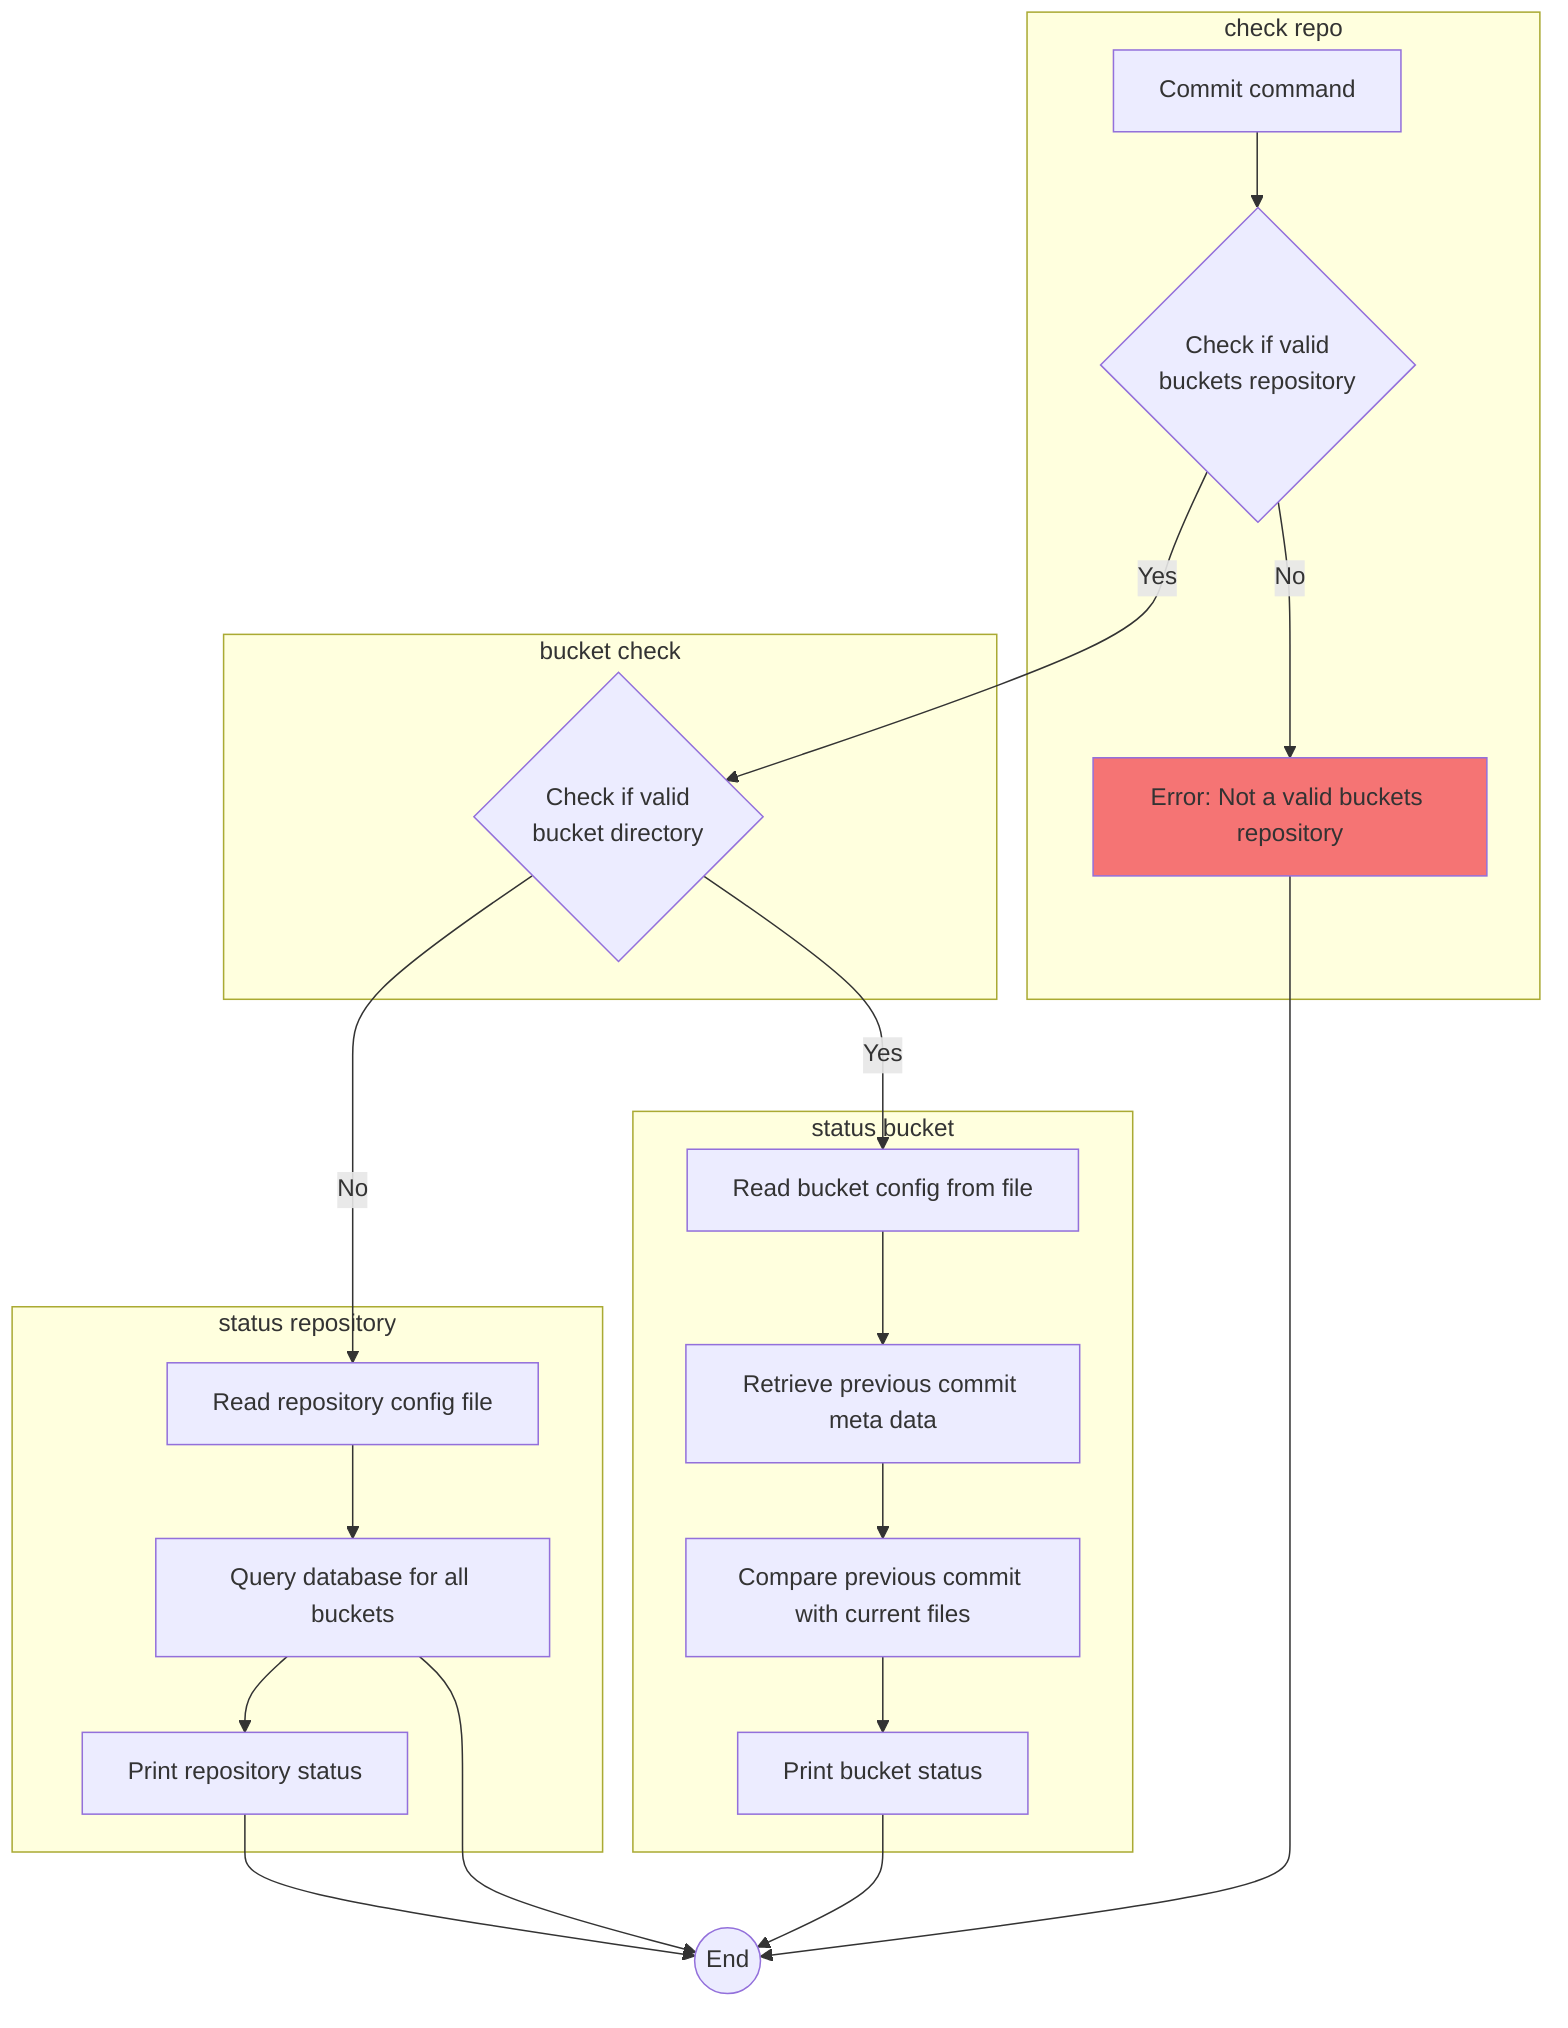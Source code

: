 %%{init: {'themeVariables': {'subgraphTitleTextAlign': 'left'}}}%%
flowchart TD
    subgraph check repo
        A[Commit command] --> Z{Check if valid \n buckets repository}
        Z --> |No| E1[Error: Not a valid buckets repository]
    end

    subgraph bucket check
        Z --> |Yes| D{Check if valid \n bucket directory}
    end

    subgraph status repository
        D -->|No| F[Read repository config file]
        F --> H[Query database for all buckets]
        H --> I[Print repository status]
    end

    subgraph status bucket
        D -->|Yes| V[Read bucket config from file]
        V --> J[Retrieve previous commit meta data]
        J --> K[Compare previous commit with current files]
        K --> L[Print bucket status]
    end

    I --> P((End))
    H --> P((End))
    L --> P((End))
    E1 --> P((End))

    style E1 fill:#f57474
